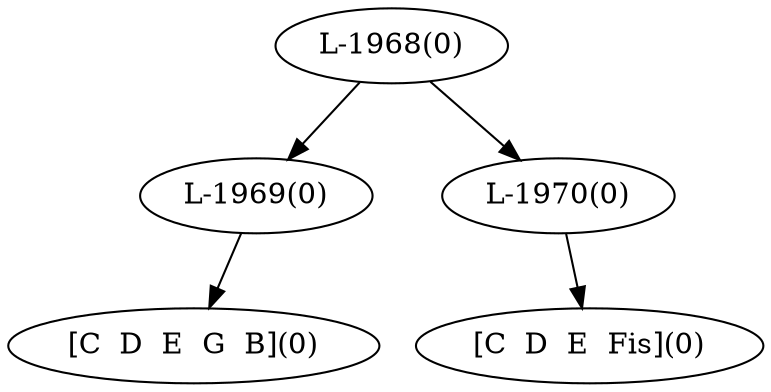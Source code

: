digraph sample{
"L-1969(0)"->"[C  D  E  G  B](0)"
"L-1970(0)"->"[C  D  E  Fis](0)"
"L-1968(0)"->"L-1969(0)"
"L-1968(0)"->"L-1970(0)"
{rank = min; "L-1968(0)"}
{rank = same; "L-1969(0)"; "L-1970(0)";}
{rank = max; "[C  D  E  Fis](0)"; "[C  D  E  G  B](0)";}
}